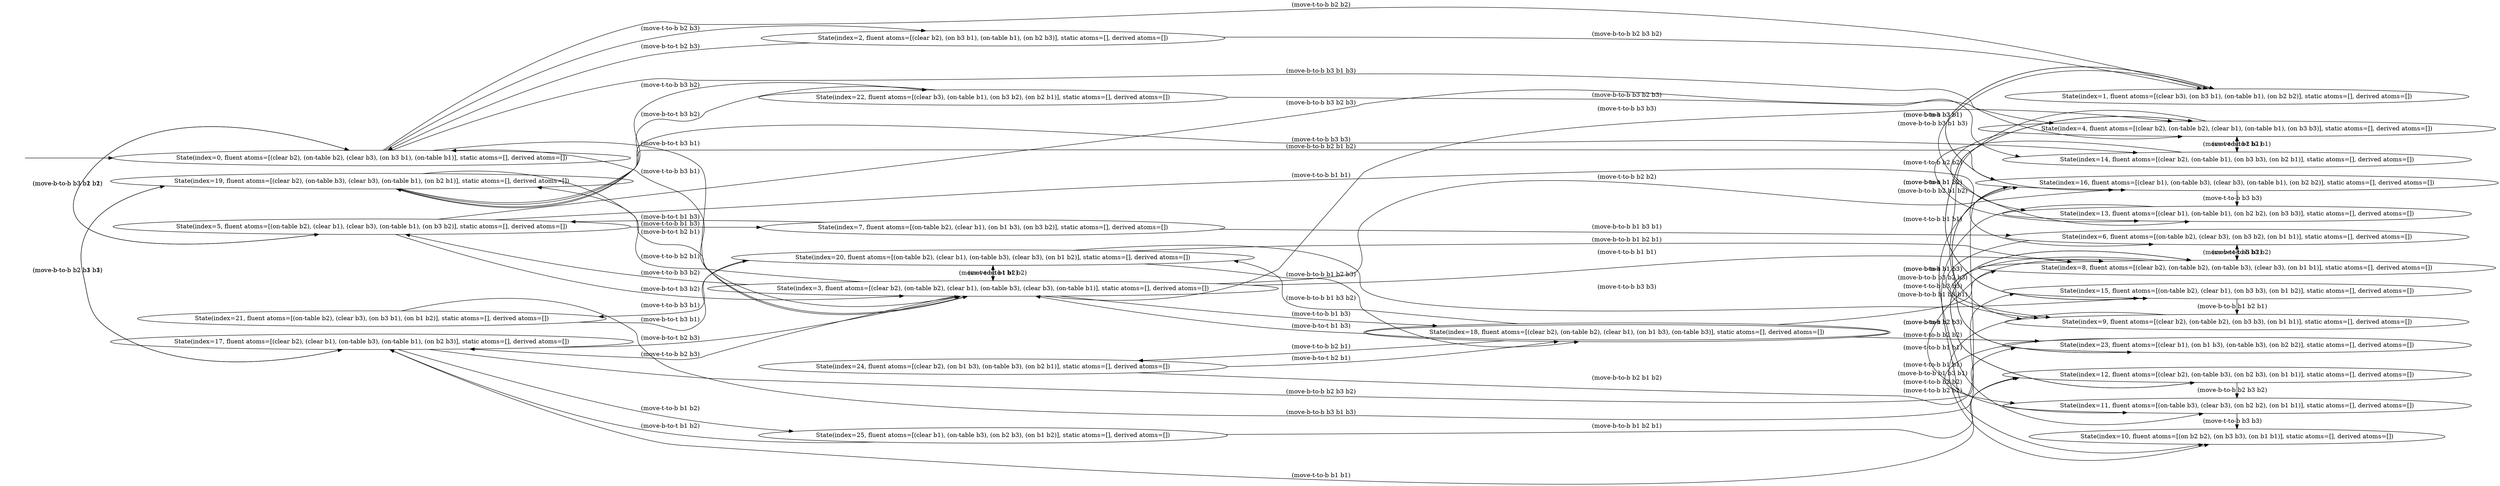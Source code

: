 digraph {
rankdir="LR"
s0[label="State(index=0, fluent atoms=[(clear b2), (on-table b2), (clear b3), (on b3 b1), (on-table b1)], static atoms=[], derived atoms=[])"]
s1[label="State(index=1, fluent atoms=[(clear b3), (on b3 b1), (on-table b1), (on b2 b2)], static atoms=[], derived atoms=[])"]
s2[label="State(index=2, fluent atoms=[(clear b2), (on b3 b1), (on-table b1), (on b2 b3)], static atoms=[], derived atoms=[])"]
s3[label="State(index=3, fluent atoms=[(clear b2), (on-table b2), (clear b1), (on-table b3), (clear b3), (on-table b1)], static atoms=[], derived atoms=[])"]
s4[label="State(index=4, fluent atoms=[(clear b2), (on-table b2), (clear b1), (on-table b1), (on b3 b3)], static atoms=[], derived atoms=[])"]
s5[label="State(index=5, fluent atoms=[(on-table b2), (clear b1), (clear b3), (on-table b1), (on b3 b2)], static atoms=[], derived atoms=[])"]
s6[label="State(index=6, fluent atoms=[(on-table b2), (clear b3), (on b3 b2), (on b1 b1)], static atoms=[], derived atoms=[])"]
s7[label="State(index=7, fluent atoms=[(on-table b2), (clear b1), (on b1 b3), (on b3 b2)], static atoms=[], derived atoms=[])"]
s8[label="State(index=8, fluent atoms=[(clear b2), (on-table b2), (on-table b3), (clear b3), (on b1 b1)], static atoms=[], derived atoms=[])"]
s9[label="State(index=9, fluent atoms=[(clear b2), (on-table b2), (on b3 b3), (on b1 b1)], static atoms=[], derived atoms=[])"]
s10[label="State(index=10, fluent atoms=[(on b2 b2), (on b3 b3), (on b1 b1)], static atoms=[], derived atoms=[])"]
s11[label="State(index=11, fluent atoms=[(on-table b3), (clear b3), (on b2 b2), (on b1 b1)], static atoms=[], derived atoms=[])"]
s12[label="State(index=12, fluent atoms=[(clear b2), (on-table b3), (on b2 b3), (on b1 b1)], static atoms=[], derived atoms=[])"]
s13[label="State(index=13, fluent atoms=[(clear b1), (on-table b1), (on b2 b2), (on b3 b3)], static atoms=[], derived atoms=[])"]
s14[label="State(index=14, fluent atoms=[(clear b2), (on-table b1), (on b3 b3), (on b2 b1)], static atoms=[], derived atoms=[])"]
s15[label="State(index=15, fluent atoms=[(on-table b2), (clear b1), (on b3 b3), (on b1 b2)], static atoms=[], derived atoms=[])"]
s16[label="State(index=16, fluent atoms=[(clear b1), (on-table b3), (clear b3), (on-table b1), (on b2 b2)], static atoms=[], derived atoms=[])"]
s17[label="State(index=17, fluent atoms=[(clear b2), (clear b1), (on-table b3), (on-table b1), (on b2 b3)], static atoms=[], derived atoms=[])"]
s18[peripheries=2,label="State(index=18, fluent atoms=[(clear b2), (on-table b2), (clear b1), (on b1 b3), (on-table b3)], static atoms=[], derived atoms=[])"]
s19[label="State(index=19, fluent atoms=[(clear b2), (on-table b3), (clear b3), (on-table b1), (on b2 b1)], static atoms=[], derived atoms=[])"]
s20[label="State(index=20, fluent atoms=[(on-table b2), (clear b1), (on-table b3), (clear b3), (on b1 b2)], static atoms=[], derived atoms=[])"]
s21[label="State(index=21, fluent atoms=[(on-table b2), (clear b3), (on b3 b1), (on b1 b2)], static atoms=[], derived atoms=[])"]
s22[label="State(index=22, fluent atoms=[(clear b3), (on-table b1), (on b3 b2), (on b2 b1)], static atoms=[], derived atoms=[])"]
s23[label="State(index=23, fluent atoms=[(clear b1), (on b1 b3), (on-table b3), (on b2 b2)], static atoms=[], derived atoms=[])"]
s24[label="State(index=24, fluent atoms=[(clear b2), (on b1 b3), (on-table b3), (on b2 b1)], static atoms=[], derived atoms=[])"]
s25[label="State(index=25, fluent atoms=[(clear b1), (on-table b3), (on b2 b3), (on b1 b2)], static atoms=[], derived atoms=[])"]
Dangling [ label = "", style = invis ]
{ rank = same; Dangling }
Dangling -> s0
{ rank = same; s1,s4,s6,s8,s9,s10,s11,s12,s13,s14,s15,s16,s23}
{ rank = same; s2,s7,s22,s25}
{ rank = same; s0,s5,s17,s19,s21}
{ rank = same; s3,s20,s24}
{ rank = same; s18}
s0->s1 [label="(move-t-to-b b2 b2)"]
s0->s2 [label="(move-t-to-b b2 b3)"]
s0->s3 [label="(move-b-to-t b3 b1)"]
s0->s4 [label="(move-b-to-b b3 b1 b3)"]
s0->s5 [label="(move-b-to-b b3 b1 b2)"]
s5->s6 [label="(move-t-to-b b1 b1)"]
s5->s7 [label="(move-t-to-b b1 b3)"]
s5->s3 [label="(move-b-to-t b3 b2)"]
s5->s4 [label="(move-b-to-b b3 b2 b3)"]
s5->s0 [label="(move-b-to-b b3 b2 b1)"]
s7->s5 [label="(move-b-to-t b1 b3)"]
s7->s6 [label="(move-b-to-b b1 b3 b1)"]
s6->s8 [label="(move-b-to-t b3 b2)"]
s6->s9 [label="(move-b-to-b b3 b2 b3)"]
s9->s10 [label="(move-t-to-b b2 b2)"]
s8->s9 [label="(move-t-to-b b3 b3)"]
s8->s11 [label="(move-t-to-b b2 b2)"]
s8->s6 [label="(move-t-to-b b3 b2)"]
s8->s12 [label="(move-t-to-b b2 b3)"]
s12->s8 [label="(move-b-to-t b2 b3)"]
s12->s11 [label="(move-b-to-b b2 b3 b2)"]
s11->s10 [label="(move-t-to-b b3 b3)"]
s4->s13 [label="(move-t-to-b b2 b2)"]
s4->s9 [label="(move-t-to-b b1 b1)"]
s4->s14 [label="(move-t-to-b b2 b1)"]
s4->s15 [label="(move-t-to-b b1 b2)"]
s15->s4 [label="(move-b-to-t b1 b2)"]
s15->s9 [label="(move-b-to-b b1 b2 b1)"]
s14->s4 [label="(move-b-to-t b2 b1)"]
s14->s13 [label="(move-b-to-b b2 b1 b2)"]
s13->s10 [label="(move-t-to-b b1 b1)"]
s3->s4 [label="(move-t-to-b b3 b3)"]
s3->s16 [label="(move-t-to-b b2 b2)"]
s3->s5 [label="(move-t-to-b b3 b2)"]
s3->s17 [label="(move-t-to-b b2 b3)"]
s3->s8 [label="(move-t-to-b b1 b1)"]
s3->s0 [label="(move-t-to-b b3 b1)"]
s3->s18 [label="(move-t-to-b b1 b3)"]
s3->s19 [label="(move-t-to-b b2 b1)"]
s3->s20 [label="(move-t-to-b b1 b2)"]
s20->s15 [label="(move-t-to-b b3 b3)"]
s20->s21 [label="(move-t-to-b b3 b1)"]
s20->s3 [label="(move-b-to-t b1 b2)"]
s20->s8 [label="(move-b-to-b b1 b2 b1)"]
s20->s18 [label="(move-b-to-b b1 b2 b3)"]
s21->s20 [label="(move-b-to-t b3 b1)"]
s21->s15 [label="(move-b-to-b b3 b1 b3)"]
s19->s14 [label="(move-t-to-b b3 b3)"]
s19->s22 [label="(move-t-to-b b3 b2)"]
s19->s3 [label="(move-b-to-t b2 b1)"]
s19->s16 [label="(move-b-to-b b2 b1 b2)"]
s19->s17 [label="(move-b-to-b b2 b1 b3)"]
s22->s19 [label="(move-b-to-t b3 b2)"]
s22->s14 [label="(move-b-to-b b3 b2 b3)"]
s18->s23 [label="(move-t-to-b b2 b2)"]
s18->s24 [label="(move-t-to-b b2 b1)"]
s18->s3 [label="(move-b-to-t b1 b3)"]
s18->s8 [label="(move-b-to-b b1 b3 b1)"]
s18->s20 [label="(move-b-to-b b1 b3 b2)"]
s24->s18 [label="(move-b-to-t b2 b1)"]
s24->s23 [label="(move-b-to-b b2 b1 b2)"]
s23->s16 [label="(move-b-to-t b1 b3)"]
s23->s11 [label="(move-b-to-b b1 b3 b1)"]
s17->s12 [label="(move-t-to-b b1 b1)"]
s17->s25 [label="(move-t-to-b b1 b2)"]
s17->s3 [label="(move-b-to-t b2 b3)"]
s17->s16 [label="(move-b-to-b b2 b3 b2)"]
s17->s19 [label="(move-b-to-b b2 b3 b1)"]
s25->s17 [label="(move-b-to-t b1 b2)"]
s25->s12 [label="(move-b-to-b b1 b2 b1)"]
s16->s13 [label="(move-t-to-b b3 b3)"]
s16->s11 [label="(move-t-to-b b1 b1)"]
s16->s1 [label="(move-t-to-b b3 b1)"]
s16->s23 [label="(move-t-to-b b1 b3)"]
s2->s0 [label="(move-b-to-t b2 b3)"]
s2->s1 [label="(move-b-to-b b2 b3 b2)"]
s1->s16 [label="(move-b-to-t b3 b1)"]
s1->s13 [label="(move-b-to-b b3 b1 b3)"]
}

